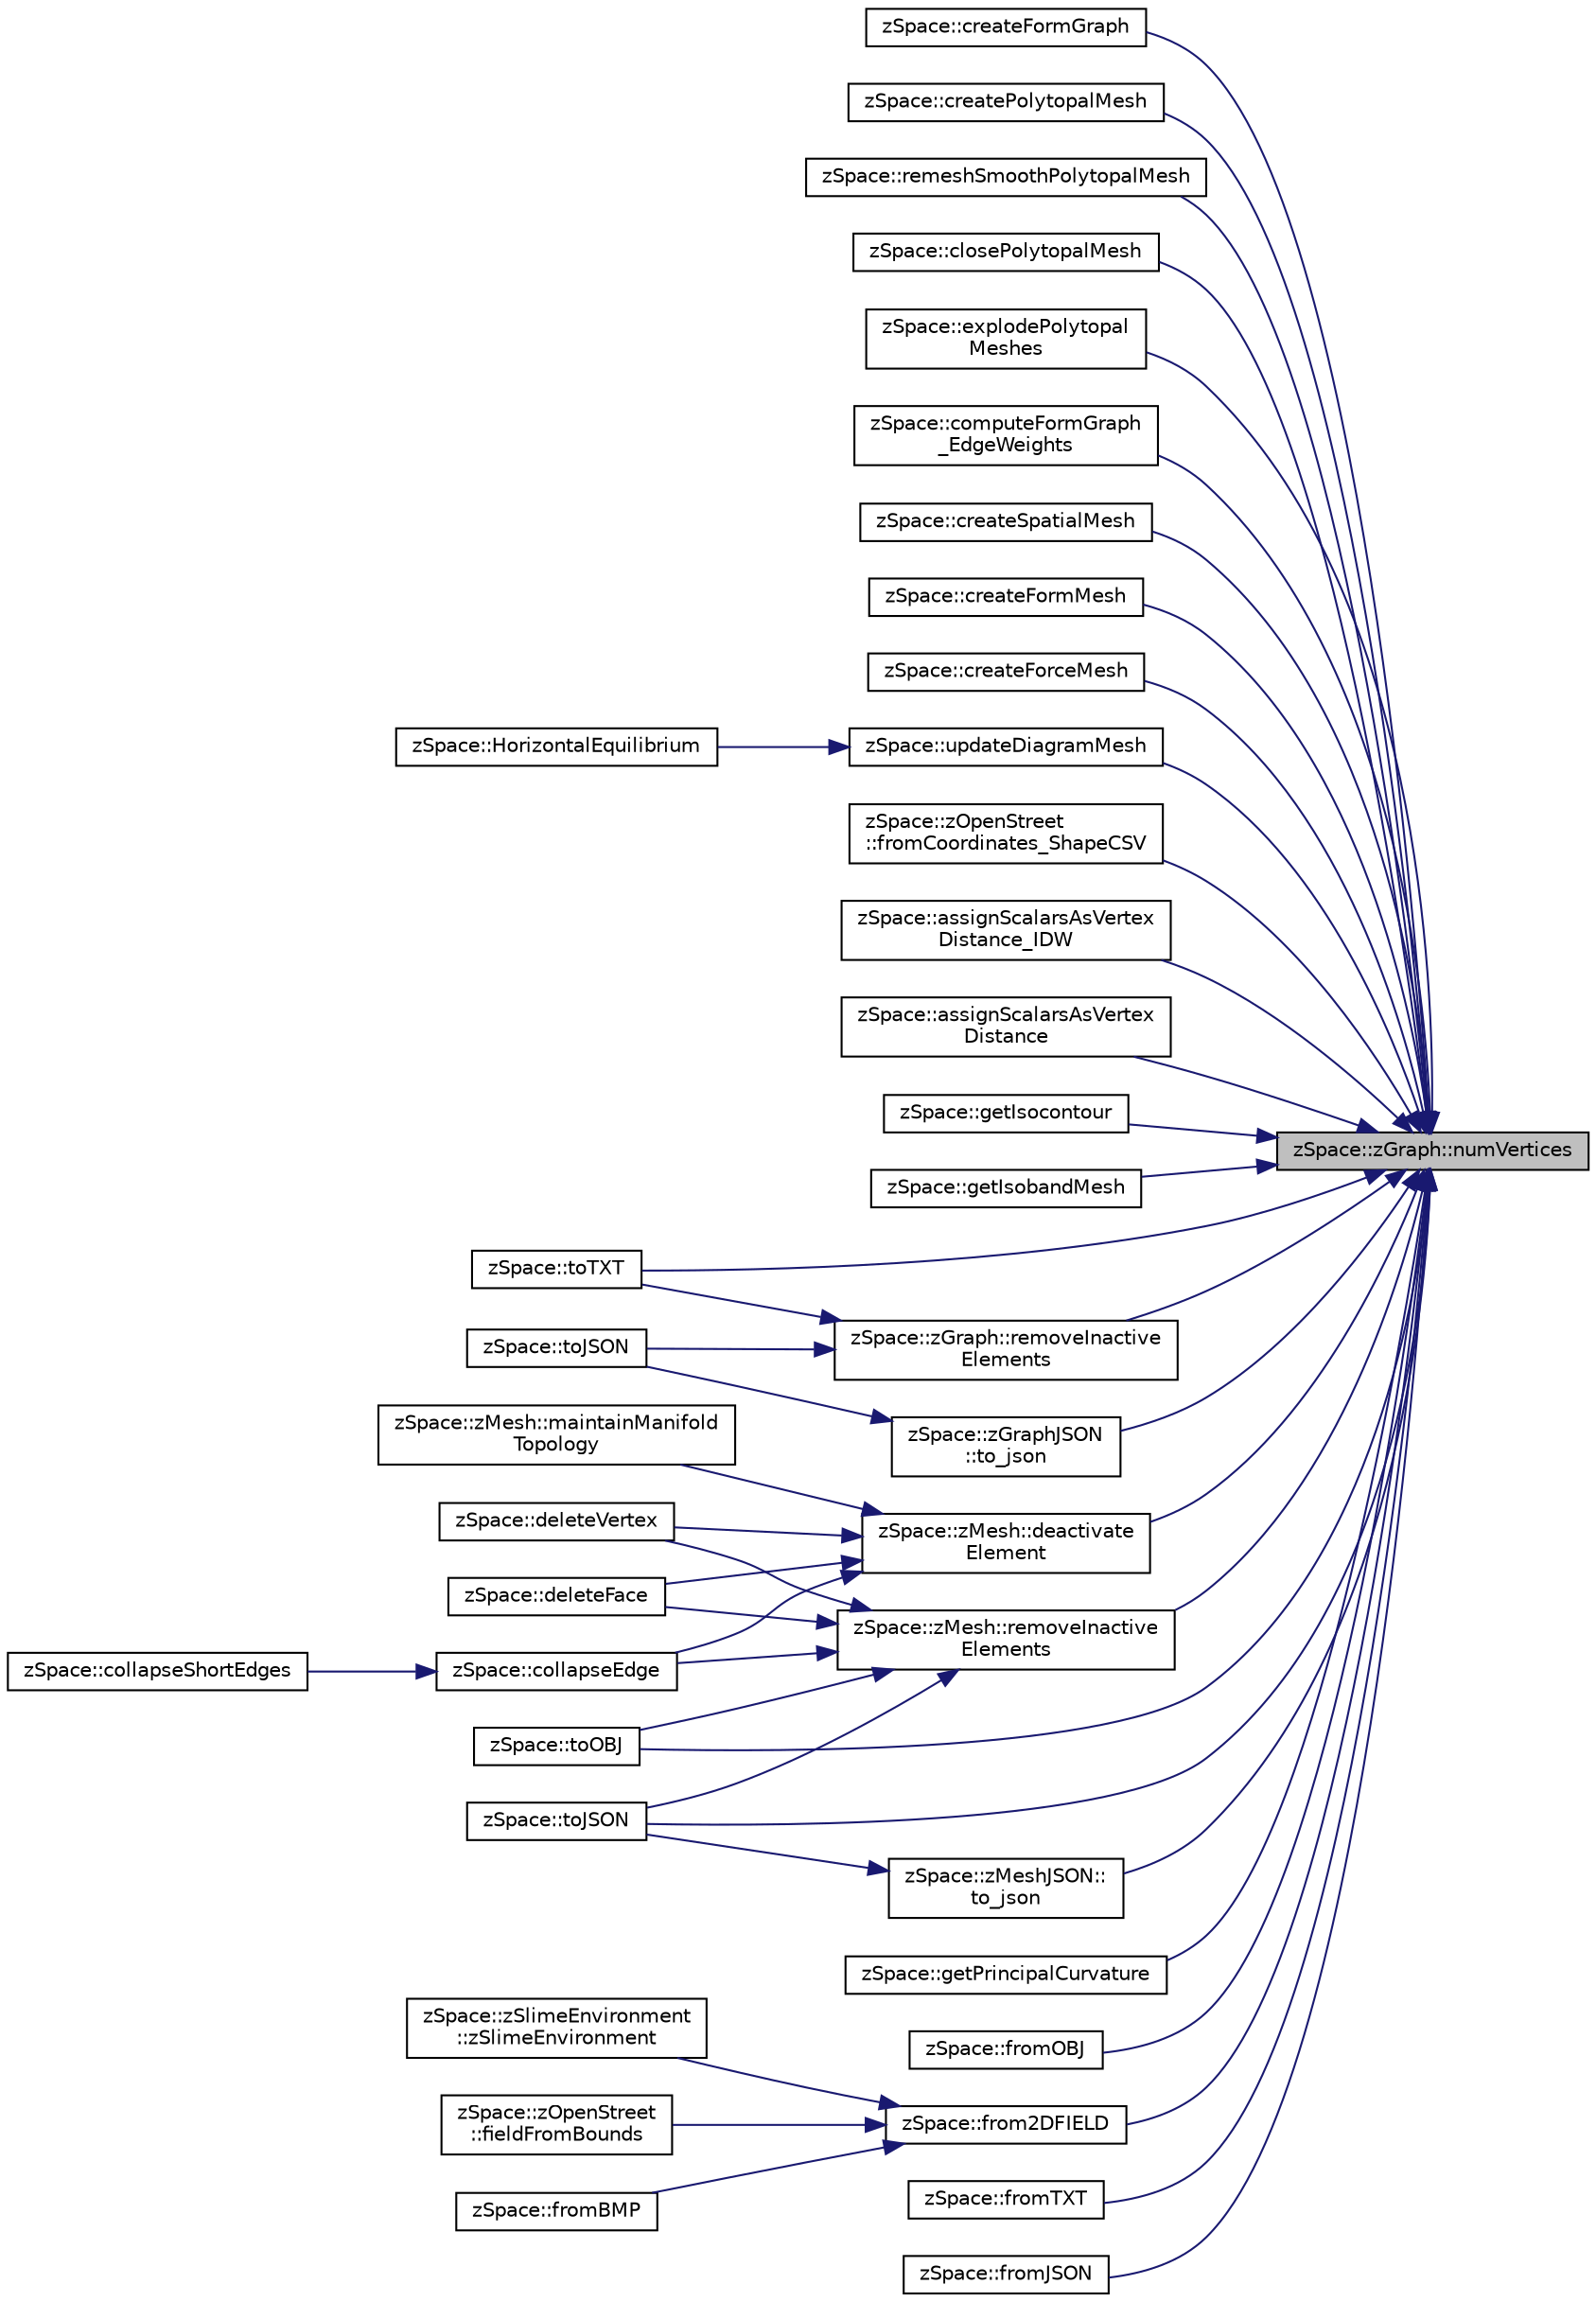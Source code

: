 digraph "zSpace::zGraph::numVertices"
{
 // LATEX_PDF_SIZE
  edge [fontname="Helvetica",fontsize="10",labelfontname="Helvetica",labelfontsize="10"];
  node [fontname="Helvetica",fontsize="10",shape=record];
  rankdir="RL";
  Node347 [label="zSpace::zGraph::numVertices",height=0.2,width=0.4,color="black", fillcolor="grey75", style="filled", fontcolor="black",tooltip="This method returns the number of vertices in the graph or mesh."];
  Node347 -> Node348 [dir="back",color="midnightblue",fontsize="10",style="solid",fontname="Helvetica"];
  Node348 [label="zSpace::createFormGraph",height=0.2,width=0.4,color="black", fillcolor="white", style="filled",URL="$group__z_polytopal.html#gaf287517e616400c266239e2aa3562b3e",tooltip="This method creates the center line graph based on the input volume meshes."];
  Node347 -> Node349 [dir="back",color="midnightblue",fontsize="10",style="solid",fontname="Helvetica"];
  Node349 [label="zSpace::createPolytopalMesh",height=0.2,width=0.4,color="black", fillcolor="white", style="filled",URL="$group__z_polytopal.html#gaf251bb68cd900abe02f923fa4f54686c",tooltip="This method creates the polytopal mesh based on the input volume mesh and its center line graph."];
  Node347 -> Node350 [dir="back",color="midnightblue",fontsize="10",style="solid",fontname="Helvetica"];
  Node350 [label="zSpace::remeshSmoothPolytopalMesh",height=0.2,width=0.4,color="black", fillcolor="white", style="filled",URL="$group__z_polytopal.html#ga5dd7e372cf8287c0434778b2e58d41f1",tooltip="This method remeshes the smoothed polytopal mesh to have rulings in ony one direction."];
  Node347 -> Node351 [dir="back",color="midnightblue",fontsize="10",style="solid",fontname="Helvetica"];
  Node351 [label="zSpace::closePolytopalMesh",height=0.2,width=0.4,color="black", fillcolor="white", style="filled",URL="$group__z_polytopal.html#gae190027ab219b334781def349d7b08fb",tooltip="This method closes the smooth polytopal mesh."];
  Node347 -> Node352 [dir="back",color="midnightblue",fontsize="10",style="solid",fontname="Helvetica"];
  Node352 [label="zSpace::explodePolytopal\lMeshes",height=0.2,width=0.4,color="black", fillcolor="white", style="filled",URL="$group__z_polytopal.html#ga95e1d78109e8bfb9d144dc156dbb409a",tooltip="This method explodes the input volume meshes."];
  Node347 -> Node353 [dir="back",color="midnightblue",fontsize="10",style="solid",fontname="Helvetica"];
  Node353 [label="zSpace::computeFormGraph\l_EdgeWeights",height=0.2,width=0.4,color="black", fillcolor="white", style="filled",URL="$group__z_polytopal.html#ga99afc82e0233ac5ab8729972e84b4d31",tooltip="This method computes the form graph edge weights based on the force volume mesh face areas."];
  Node347 -> Node354 [dir="back",color="midnightblue",fontsize="10",style="solid",fontname="Helvetica"];
  Node354 [label="zSpace::createSpatialMesh",height=0.2,width=0.4,color="black", fillcolor="white", style="filled",URL="$group__z_spatial_structure.html#ga33b7c2f2ce96ec2010fcf8980f4cbd50",tooltip="This method creates the polytopal mesh based on the input volume mesh and its center line graph."];
  Node347 -> Node355 [dir="back",color="midnightblue",fontsize="10",style="solid",fontname="Helvetica"];
  Node355 [label="zSpace::createFormMesh",height=0.2,width=0.4,color="black", fillcolor="white", style="filled",URL="$group__z_vault___t_n_a.html#gaab05651bd4b24598fd5c7b786a0e771e",tooltip="This method computes the form mesh based on the thrust netwrok analysis."];
  Node347 -> Node356 [dir="back",color="midnightblue",fontsize="10",style="solid",fontname="Helvetica"];
  Node356 [label="zSpace::createForceMesh",height=0.2,width=0.4,color="black", fillcolor="white", style="filled",URL="$group__z_vault___t_n_a.html#ga25c838cdc81a084a1fffacb95da267a3",tooltip="This method computes the force mesh based on the thrust netwrok analysis."];
  Node347 -> Node357 [dir="back",color="midnightblue",fontsize="10",style="solid",fontname="Helvetica"];
  Node357 [label="zSpace::updateDiagramMesh",height=0.2,width=0.4,color="black", fillcolor="white", style="filled",URL="$group__z_vault___t_n_a.html#ga583e27b88e6c766745031b0cd19cad0b",tooltip="This method updates the input diagram - form / force mesh."];
  Node357 -> Node358 [dir="back",color="midnightblue",fontsize="10",style="solid",fontname="Helvetica"];
  Node358 [label="zSpace::HorizontalEquilibrium",height=0.2,width=0.4,color="black", fillcolor="white", style="filled",URL="$group__z_vault___t_n_a.html#ga5a8d4aa06aab83a8f1da53e3ddbde0a3",tooltip="This method computes the horizontal equilibrium of the form and force mesh."];
  Node347 -> Node359 [dir="back",color="midnightblue",fontsize="10",style="solid",fontname="Helvetica"];
  Node359 [label="zSpace::zOpenStreet\l::fromCoordinates_ShapeCSV",height=0.2,width=0.4,color="black", fillcolor="white", style="filled",URL="$classz_space_1_1z_open_street.html#a1f424a620d6a85c3d5d54f8a92a95005",tooltip="This method gets mesh and data attributes from input shape CSV data files."];
  Node347 -> Node360 [dir="back",color="midnightblue",fontsize="10",style="solid",fontname="Helvetica"];
  Node360 [label="zSpace::assignScalarsAsVertex\lDistance_IDW",height=0.2,width=0.4,color="black", fillcolor="white", style="filled",URL="$group__z_field2_d_utilities.html#gada3dd74c81ce688ba67f52641a7b2edf",tooltip="This method computes a inverse weighted distance field from the input mesh vertex positions."];
  Node347 -> Node361 [dir="back",color="midnightblue",fontsize="10",style="solid",fontname="Helvetica"];
  Node361 [label="zSpace::assignScalarsAsVertex\lDistance",height=0.2,width=0.4,color="black", fillcolor="white", style="filled",URL="$group__z_field2_d_utilities.html#ga6fcca173932ddf0922fd415c2afb8feb",tooltip="This method creates a vertex distance Field from the input vector of zVector positions."];
  Node347 -> Node362 [dir="back",color="midnightblue",fontsize="10",style="solid",fontname="Helvetica"];
  Node362 [label="zSpace::getIsocontour",height=0.2,width=0.4,color="black", fillcolor="white", style="filled",URL="$group__z_field2_d_utilities.html#ga6e47ed2966a60fe23fd026823eabac51",tooltip="This method creates a isocontour graph from the input field mesh at the given field threshold."];
  Node347 -> Node363 [dir="back",color="midnightblue",fontsize="10",style="solid",fontname="Helvetica"];
  Node363 [label="zSpace::getIsobandMesh",height=0.2,width=0.4,color="black", fillcolor="white", style="filled",URL="$group__z_field2_d_utilities.html#ga45610f4909d8d9800db09f245dc8ba8a",tooltip="This method creates a isoband mesh from the input field mesh at the given field threshold."];
  Node347 -> Node364 [dir="back",color="midnightblue",fontsize="10",style="solid",fontname="Helvetica"];
  Node364 [label="zSpace::zGraph::removeInactive\lElements",height=0.2,width=0.4,color="black", fillcolor="white", style="filled",URL="$classz_space_1_1z_graph.html#afdd947e992fda2487ef6a5a3487d9e6b",tooltip="This method removes inactive elements from the array connected with the input type."];
  Node364 -> Node365 [dir="back",color="midnightblue",fontsize="10",style="solid",fontname="Helvetica"];
  Node365 [label="zSpace::toTXT",height=0.2,width=0.4,color="black", fillcolor="white", style="filled",URL="$group__z_i_o___graph.html#ga6578d361dabd565a48e2093a80e6f8b6",tooltip="This method exports zGraph to a TXT file format."];
  Node364 -> Node366 [dir="back",color="midnightblue",fontsize="10",style="solid",fontname="Helvetica"];
  Node366 [label="zSpace::toJSON",height=0.2,width=0.4,color="black", fillcolor="white", style="filled",URL="$group__z_i_o___graph.html#gac49cfef1063731952f6decc21775c747",tooltip="This method exports zGraph to a JSON file format using JSON Modern Library."];
  Node347 -> Node367 [dir="back",color="midnightblue",fontsize="10",style="solid",fontname="Helvetica"];
  Node367 [label="zSpace::zMesh::deactivate\lElement",height=0.2,width=0.4,color="black", fillcolor="white", style="filled",URL="$classz_space_1_1z_mesh.html#aea35829fdb54f511f93cef10c85da66c",tooltip="This method deactivates the input elements from the array connected with the input type."];
  Node367 -> Node368 [dir="back",color="midnightblue",fontsize="10",style="solid",fontname="Helvetica"];
  Node368 [label="zSpace::zMesh::maintainManifold\lTopology",height=0.2,width=0.4,color="black", fillcolor="white", style="filled",URL="$classz_space_1_1z_mesh.html#ae66609043bee62d706443ac5dc47304f",tooltip="This method cleans up the mesh to maintain manifolod topology."];
  Node367 -> Node369 [dir="back",color="midnightblue",fontsize="10",style="solid",fontname="Helvetica"];
  Node369 [label="zSpace::deleteVertex",height=0.2,width=0.4,color="black", fillcolor="white", style="filled",URL="$group__z_mesh_modifiers.html#ga20644ac4933b8ae055b0eb47a9df8420",tooltip="This method deletes the mesh vertex given by the input vertex index."];
  Node367 -> Node370 [dir="back",color="midnightblue",fontsize="10",style="solid",fontname="Helvetica"];
  Node370 [label="zSpace::deleteFace",height=0.2,width=0.4,color="black", fillcolor="white", style="filled",URL="$group__z_mesh_modifiers.html#ga24ab0fcd418ba91e387838fdc4711787",tooltip="This method deletes the mesh face given by the input face index."];
  Node367 -> Node371 [dir="back",color="midnightblue",fontsize="10",style="solid",fontname="Helvetica"];
  Node371 [label="zSpace::collapseEdge",height=0.2,width=0.4,color="black", fillcolor="white", style="filled",URL="$group__z_mesh_modifiers.html#ga77533a4e95924fa8c030ba013eef1ec6",tooltip="This method collapses an edge into a vertex."];
  Node371 -> Node372 [dir="back",color="midnightblue",fontsize="10",style="solid",fontname="Helvetica"];
  Node372 [label="zSpace::collapseShortEdges",height=0.2,width=0.4,color="black", fillcolor="white", style="filled",URL="$group__z_mesh_modifiers.html#ga14350e97740cec4f835125fb286fc071",tooltip="This method collapses an edge shorter than the given minimum edge length value if the collapsing does..."];
  Node347 -> Node373 [dir="back",color="midnightblue",fontsize="10",style="solid",fontname="Helvetica"];
  Node373 [label="zSpace::zMesh::removeInactive\lElements",height=0.2,width=0.4,color="black", fillcolor="white", style="filled",URL="$classz_space_1_1z_mesh.html#ab21d59eecb169921b427a7e766d47aa5",tooltip="This method removes inactive elements from the array connected with the input type."];
  Node373 -> Node369 [dir="back",color="midnightblue",fontsize="10",style="solid",fontname="Helvetica"];
  Node373 -> Node370 [dir="back",color="midnightblue",fontsize="10",style="solid",fontname="Helvetica"];
  Node373 -> Node371 [dir="back",color="midnightblue",fontsize="10",style="solid",fontname="Helvetica"];
  Node373 -> Node374 [dir="back",color="midnightblue",fontsize="10",style="solid",fontname="Helvetica"];
  Node374 [label="zSpace::toOBJ",height=0.2,width=0.4,color="black", fillcolor="white", style="filled",URL="$group__z_i_o___mesh.html#ga56d1123fee7864f1a5da2f740b9e589d",tooltip="This method exports zMesh as an OBJ file."];
  Node373 -> Node375 [dir="back",color="midnightblue",fontsize="10",style="solid",fontname="Helvetica"];
  Node375 [label="zSpace::toJSON",height=0.2,width=0.4,color="black", fillcolor="white", style="filled",URL="$group__z_i_o___mesh.html#ga6fccda275363a86353d2750673122d6f",tooltip="This method exports zMesh to a JSON file format using JSON Modern Library."];
  Node347 -> Node376 [dir="back",color="midnightblue",fontsize="10",style="solid",fontname="Helvetica"];
  Node376 [label="zSpace::getPrincipalCurvature",height=0.2,width=0.4,color="black", fillcolor="white", style="filled",URL="$group__z_mesh_utilities.html#ga1e60d7d324e3a491f9e60060fa3258e2",tooltip="This method computes the local curvature of the mesh vertices."];
  Node347 -> Node374 [dir="back",color="midnightblue",fontsize="10",style="solid",fontname="Helvetica"];
  Node347 -> Node375 [dir="back",color="midnightblue",fontsize="10",style="solid",fontname="Helvetica"];
  Node347 -> Node377 [dir="back",color="midnightblue",fontsize="10",style="solid",fontname="Helvetica"];
  Node377 [label="zSpace::fromOBJ",height=0.2,width=0.4,color="black", fillcolor="white", style="filled",URL="$group__z_i_o___mesh.html#gad60778d5e70ebdcc0bd24babf3afa810",tooltip="This method imports zMesh from an OBJ file."];
  Node347 -> Node378 [dir="back",color="midnightblue",fontsize="10",style="solid",fontname="Helvetica"];
  Node378 [label="zSpace::from2DFIELD",height=0.2,width=0.4,color="black", fillcolor="white", style="filled",URL="$group__z_i_o___mesh.html#ga9501fa762906c00a7e243a21ceda4a1e",tooltip="This method creates a mesh from the input scalar field."];
  Node378 -> Node379 [dir="back",color="midnightblue",fontsize="10",style="solid",fontname="Helvetica"];
  Node379 [label="zSpace::zSlimeEnvironment\l::zSlimeEnvironment",height=0.2,width=0.4,color="black", fillcolor="white", style="filled",URL="$classz_space_1_1z_slime_environment.html#a7696311d42321327c2fe1bef3f3856f9",tooltip="Default constructor."];
  Node378 -> Node380 [dir="back",color="midnightblue",fontsize="10",style="solid",fontname="Helvetica"];
  Node380 [label="zSpace::zOpenStreet\l::fieldFromBounds",height=0.2,width=0.4,color="black", fillcolor="white", style="filled",URL="$classz_space_1_1z_open_street.html#afbc7adca0c9d2ee4635de29baba0b5b5",tooltip="This method computes the scalar field from the bounds and input resolution. It also computes the fiel..."];
  Node378 -> Node381 [dir="back",color="midnightblue",fontsize="10",style="solid",fontname="Helvetica"];
  Node381 [label="zSpace::fromBMP",height=0.2,width=0.4,color="black", fillcolor="white", style="filled",URL="$group__z_i_o___field2_d.html#ga49184e30ceb6f1a83c2907029cbeb9a1",tooltip="This method imorts the input bitmap file and creates the corresponding field and field mesh...."];
  Node347 -> Node382 [dir="back",color="midnightblue",fontsize="10",style="solid",fontname="Helvetica"];
  Node382 [label="zSpace::fromTXT",height=0.2,width=0.4,color="black", fillcolor="white", style="filled",URL="$group__z_i_o___graph.html#ga8a777733141d990b954475902e8a8cdc",tooltip="This method imports zGraph from an TXT file."];
  Node347 -> Node383 [dir="back",color="midnightblue",fontsize="10",style="solid",fontname="Helvetica"];
  Node383 [label="zSpace::fromJSON",height=0.2,width=0.4,color="black", fillcolor="white", style="filled",URL="$group__z_i_o___graph.html#ga72f18c5d3de0d92bea72ed214d7ba159",tooltip="This method imports zGraph from a JSON file format using JSON Modern Library."];
  Node347 -> Node365 [dir="back",color="midnightblue",fontsize="10",style="solid",fontname="Helvetica"];
  Node347 -> Node384 [dir="back",color="midnightblue",fontsize="10",style="solid",fontname="Helvetica"];
  Node384 [label="zSpace::zMeshJSON::\lto_json",height=0.2,width=0.4,color="black", fillcolor="white", style="filled",URL="$classz_space_1_1z_mesh_j_s_o_n.html#a2f9c901ed11d790ecec40f3ca6ea4a17",tooltip="This method creates the JSON file from the input zMesh using JSON Modern Library."];
  Node384 -> Node375 [dir="back",color="midnightblue",fontsize="10",style="solid",fontname="Helvetica"];
  Node347 -> Node385 [dir="back",color="midnightblue",fontsize="10",style="solid",fontname="Helvetica"];
  Node385 [label="zSpace::zGraphJSON\l::to_json",height=0.2,width=0.4,color="black", fillcolor="white", style="filled",URL="$classz_space_1_1z_graph_j_s_o_n.html#a0325de934ba660bfda600cd91beafc6c",tooltip="This method creates the JSON file from the input zGraph using JSON Modern Library."];
  Node385 -> Node366 [dir="back",color="midnightblue",fontsize="10",style="solid",fontname="Helvetica"];
}
